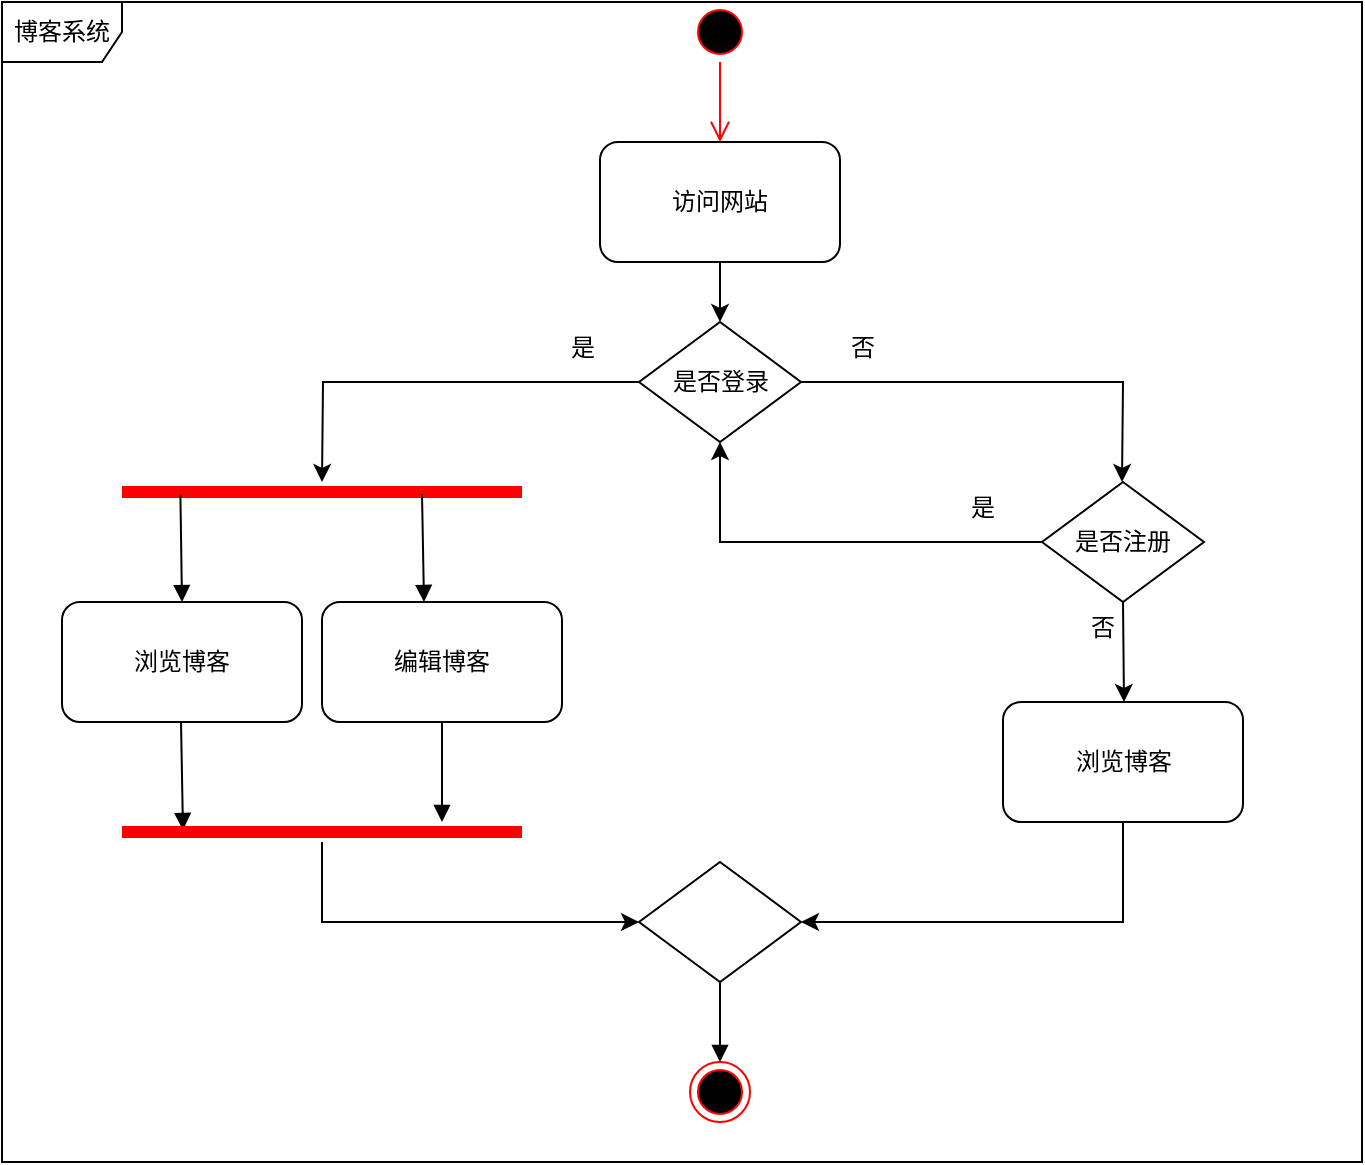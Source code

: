 <mxfile version="21.3.2" type="device">
  <diagram name="第 1 页" id="bljMnG3Z-NQza5_7c3_W">
    <mxGraphModel dx="1050" dy="590" grid="1" gridSize="10" guides="1" tooltips="1" connect="1" arrows="1" fold="1" page="1" pageScale="1" pageWidth="827" pageHeight="1169" math="0" shadow="0">
      <root>
        <mxCell id="0" />
        <mxCell id="1" parent="0" />
        <mxCell id="hX3keQ4A4VEMZjhRxqOb-26" value="" style="ellipse;html=1;shape=startState;fillColor=#000000;strokeColor=#ff0000;" vertex="1" parent="1">
          <mxGeometry x="384" y="40" width="30" height="30" as="geometry" />
        </mxCell>
        <mxCell id="hX3keQ4A4VEMZjhRxqOb-27" value="" style="edgeStyle=orthogonalEdgeStyle;html=1;verticalAlign=bottom;endArrow=open;endSize=8;strokeColor=#ff0000;rounded=0;entryX=0.5;entryY=0;entryDx=0;entryDy=0;" edge="1" source="hX3keQ4A4VEMZjhRxqOb-26" parent="1" target="hX3keQ4A4VEMZjhRxqOb-29">
          <mxGeometry relative="1" as="geometry">
            <mxPoint x="399" y="110" as="targetPoint" />
          </mxGeometry>
        </mxCell>
        <mxCell id="hX3keQ4A4VEMZjhRxqOb-29" value="访问网站" style="rounded=1;whiteSpace=wrap;html=1;" vertex="1" parent="1">
          <mxGeometry x="339" y="110" width="120" height="60" as="geometry" />
        </mxCell>
        <mxCell id="hX3keQ4A4VEMZjhRxqOb-30" value="是否登录" style="rhombus;whiteSpace=wrap;html=1;" vertex="1" parent="1">
          <mxGeometry x="358.5" y="200" width="81" height="60" as="geometry" />
        </mxCell>
        <mxCell id="hX3keQ4A4VEMZjhRxqOb-31" value="" style="endArrow=classic;html=1;rounded=0;exitX=0.5;exitY=1;exitDx=0;exitDy=0;entryX=0.5;entryY=0;entryDx=0;entryDy=0;" edge="1" parent="1" source="hX3keQ4A4VEMZjhRxqOb-29" target="hX3keQ4A4VEMZjhRxqOb-30">
          <mxGeometry width="50" height="50" relative="1" as="geometry">
            <mxPoint x="390" y="340" as="sourcePoint" />
            <mxPoint x="440" y="290" as="targetPoint" />
          </mxGeometry>
        </mxCell>
        <mxCell id="hX3keQ4A4VEMZjhRxqOb-33" value="" style="endArrow=classic;html=1;rounded=0;exitX=1;exitY=0.5;exitDx=0;exitDy=0;edgeStyle=orthogonalEdgeStyle;" edge="1" parent="1" source="hX3keQ4A4VEMZjhRxqOb-30">
          <mxGeometry width="50" height="50" relative="1" as="geometry">
            <mxPoint x="390" y="340" as="sourcePoint" />
            <mxPoint x="600" y="280" as="targetPoint" />
          </mxGeometry>
        </mxCell>
        <mxCell id="hX3keQ4A4VEMZjhRxqOb-34" value="" style="endArrow=classic;html=1;rounded=0;exitX=0;exitY=0.5;exitDx=0;exitDy=0;edgeStyle=orthogonalEdgeStyle;" edge="1" parent="1" source="hX3keQ4A4VEMZjhRxqOb-30">
          <mxGeometry width="50" height="50" relative="1" as="geometry">
            <mxPoint x="390" y="340" as="sourcePoint" />
            <mxPoint x="200" y="280" as="targetPoint" />
          </mxGeometry>
        </mxCell>
        <mxCell id="hX3keQ4A4VEMZjhRxqOb-35" value="是" style="text;html=1;align=center;verticalAlign=middle;resizable=0;points=[];autosize=1;strokeColor=none;fillColor=none;" vertex="1" parent="1">
          <mxGeometry x="310" y="198" width="40" height="30" as="geometry" />
        </mxCell>
        <mxCell id="hX3keQ4A4VEMZjhRxqOb-36" value="否" style="text;html=1;align=center;verticalAlign=middle;resizable=0;points=[];autosize=1;strokeColor=none;fillColor=none;" vertex="1" parent="1">
          <mxGeometry x="450" y="198" width="40" height="30" as="geometry" />
        </mxCell>
        <mxCell id="hX3keQ4A4VEMZjhRxqOb-37" value="浏览博客" style="rounded=1;whiteSpace=wrap;html=1;" vertex="1" parent="1">
          <mxGeometry x="70" y="340" width="120" height="60" as="geometry" />
        </mxCell>
        <mxCell id="hX3keQ4A4VEMZjhRxqOb-42" value="" style="shape=line;html=1;strokeWidth=6;strokeColor=#ff0000;" vertex="1" parent="1">
          <mxGeometry x="100" y="280" width="200" height="10" as="geometry" />
        </mxCell>
        <mxCell id="hX3keQ4A4VEMZjhRxqOb-46" value="编辑博客" style="rounded=1;whiteSpace=wrap;html=1;" vertex="1" parent="1">
          <mxGeometry x="200" y="340" width="120" height="60" as="geometry" />
        </mxCell>
        <mxCell id="hX3keQ4A4VEMZjhRxqOb-47" value="" style="endArrow=block;endFill=1;html=1;align=left;verticalAlign=top;rounded=0;entryX=0.5;entryY=0;entryDx=0;entryDy=0;exitX=0.146;exitY=0.64;exitDx=0;exitDy=0;exitPerimeter=0;" edge="1" parent="1" source="hX3keQ4A4VEMZjhRxqOb-42" target="hX3keQ4A4VEMZjhRxqOb-37">
          <mxGeometry x="-1" relative="1" as="geometry">
            <mxPoint x="330" y="310" as="sourcePoint" />
            <mxPoint x="490" y="310" as="targetPoint" />
          </mxGeometry>
        </mxCell>
        <mxCell id="hX3keQ4A4VEMZjhRxqOb-49" value="" style="endArrow=block;endFill=1;html=1;align=left;verticalAlign=top;rounded=0;entryX=0.5;entryY=0;entryDx=0;entryDy=0;exitX=0.146;exitY=0.64;exitDx=0;exitDy=0;exitPerimeter=0;" edge="1" parent="1">
          <mxGeometry x="-1" relative="1" as="geometry">
            <mxPoint x="250" y="286" as="sourcePoint" />
            <mxPoint x="251" y="340" as="targetPoint" />
          </mxGeometry>
        </mxCell>
        <mxCell id="hX3keQ4A4VEMZjhRxqOb-51" value="" style="endArrow=block;endFill=1;html=1;align=left;verticalAlign=top;rounded=0;entryX=0.5;entryY=0;entryDx=0;entryDy=0;exitX=0.146;exitY=0.64;exitDx=0;exitDy=0;exitPerimeter=0;" edge="1" parent="1">
          <mxGeometry x="-1" relative="1" as="geometry">
            <mxPoint x="129.5" y="400" as="sourcePoint" />
            <mxPoint x="130.5" y="454" as="targetPoint" />
          </mxGeometry>
        </mxCell>
        <mxCell id="hX3keQ4A4VEMZjhRxqOb-53" value="" style="endArrow=block;endFill=1;html=1;align=left;verticalAlign=top;rounded=0;exitX=0.5;exitY=1;exitDx=0;exitDy=0;" edge="1" parent="1" source="hX3keQ4A4VEMZjhRxqOb-46">
          <mxGeometry x="-1" relative="1" as="geometry">
            <mxPoint x="139.5" y="410" as="sourcePoint" />
            <mxPoint x="260" y="450" as="targetPoint" />
          </mxGeometry>
        </mxCell>
        <mxCell id="hX3keQ4A4VEMZjhRxqOb-54" value="" style="shape=line;html=1;strokeWidth=6;strokeColor=#ff0000;" vertex="1" parent="1">
          <mxGeometry x="100" y="450" width="200" height="10" as="geometry" />
        </mxCell>
        <mxCell id="hX3keQ4A4VEMZjhRxqOb-55" value="是否注册" style="rhombus;whiteSpace=wrap;html=1;" vertex="1" parent="1">
          <mxGeometry x="560" y="280" width="81" height="60" as="geometry" />
        </mxCell>
        <mxCell id="hX3keQ4A4VEMZjhRxqOb-56" value="" style="endArrow=classic;html=1;rounded=0;exitX=0;exitY=0.5;exitDx=0;exitDy=0;edgeStyle=orthogonalEdgeStyle;entryX=0.5;entryY=1;entryDx=0;entryDy=0;" edge="1" parent="1" source="hX3keQ4A4VEMZjhRxqOb-55" target="hX3keQ4A4VEMZjhRxqOb-30">
          <mxGeometry width="50" height="50" relative="1" as="geometry">
            <mxPoint x="384" y="370" as="sourcePoint" />
            <mxPoint x="544" y="420" as="targetPoint" />
          </mxGeometry>
        </mxCell>
        <mxCell id="hX3keQ4A4VEMZjhRxqOb-57" value="是" style="text;html=1;align=center;verticalAlign=middle;resizable=0;points=[];autosize=1;strokeColor=none;fillColor=none;" vertex="1" parent="1">
          <mxGeometry x="510" y="278" width="40" height="30" as="geometry" />
        </mxCell>
        <mxCell id="hX3keQ4A4VEMZjhRxqOb-58" value="" style="endArrow=classic;html=1;rounded=0;exitX=0.5;exitY=1;exitDx=0;exitDy=0;" edge="1" parent="1" source="hX3keQ4A4VEMZjhRxqOb-55">
          <mxGeometry width="50" height="50" relative="1" as="geometry">
            <mxPoint x="470" y="410" as="sourcePoint" />
            <mxPoint x="601" y="390" as="targetPoint" />
          </mxGeometry>
        </mxCell>
        <mxCell id="hX3keQ4A4VEMZjhRxqOb-59" value="浏览博客" style="rounded=1;whiteSpace=wrap;html=1;" vertex="1" parent="1">
          <mxGeometry x="540.5" y="390" width="120" height="60" as="geometry" />
        </mxCell>
        <mxCell id="hX3keQ4A4VEMZjhRxqOb-60" value="否" style="text;html=1;align=center;verticalAlign=middle;resizable=0;points=[];autosize=1;strokeColor=none;fillColor=none;" vertex="1" parent="1">
          <mxGeometry x="570" y="338" width="40" height="30" as="geometry" />
        </mxCell>
        <mxCell id="hX3keQ4A4VEMZjhRxqOb-61" value="" style="endArrow=classic;html=1;rounded=0;exitX=0.5;exitY=1;exitDx=0;exitDy=0;edgeStyle=orthogonalEdgeStyle;entryX=1;entryY=0.5;entryDx=0;entryDy=0;" edge="1" parent="1" source="hX3keQ4A4VEMZjhRxqOb-59" target="hX3keQ4A4VEMZjhRxqOb-63">
          <mxGeometry width="50" height="50" relative="1" as="geometry">
            <mxPoint x="600.5" y="550" as="sourcePoint" />
            <mxPoint x="530" y="550" as="targetPoint" />
          </mxGeometry>
        </mxCell>
        <mxCell id="hX3keQ4A4VEMZjhRxqOb-62" value="" style="endArrow=classic;html=1;rounded=0;edgeStyle=orthogonalEdgeStyle;" edge="1" parent="1" source="hX3keQ4A4VEMZjhRxqOb-54" target="hX3keQ4A4VEMZjhRxqOb-63">
          <mxGeometry width="50" height="50" relative="1" as="geometry">
            <mxPoint x="381" y="560" as="sourcePoint" />
            <mxPoint x="330" y="500" as="targetPoint" />
            <Array as="points">
              <mxPoint x="200" y="500" />
            </Array>
          </mxGeometry>
        </mxCell>
        <mxCell id="hX3keQ4A4VEMZjhRxqOb-63" value="" style="rhombus;whiteSpace=wrap;html=1;" vertex="1" parent="1">
          <mxGeometry x="358.5" y="470" width="81" height="60" as="geometry" />
        </mxCell>
        <mxCell id="hX3keQ4A4VEMZjhRxqOb-65" value="" style="ellipse;html=1;shape=endState;fillColor=#000000;strokeColor=#ff0000;" vertex="1" parent="1">
          <mxGeometry x="384" y="570" width="30" height="30" as="geometry" />
        </mxCell>
        <mxCell id="hX3keQ4A4VEMZjhRxqOb-66" value="" style="endArrow=block;endFill=1;html=1;align=left;verticalAlign=top;rounded=0;exitX=0.5;exitY=1;exitDx=0;exitDy=0;" edge="1" parent="1" source="hX3keQ4A4VEMZjhRxqOb-63" target="hX3keQ4A4VEMZjhRxqOb-65">
          <mxGeometry x="-1" relative="1" as="geometry">
            <mxPoint x="270" y="410" as="sourcePoint" />
            <mxPoint x="270" y="460" as="targetPoint" />
          </mxGeometry>
        </mxCell>
        <mxCell id="hX3keQ4A4VEMZjhRxqOb-67" value="博客系统" style="shape=umlFrame;whiteSpace=wrap;html=1;pointerEvents=0;" vertex="1" parent="1">
          <mxGeometry x="40" y="40" width="680" height="580" as="geometry" />
        </mxCell>
      </root>
    </mxGraphModel>
  </diagram>
</mxfile>
